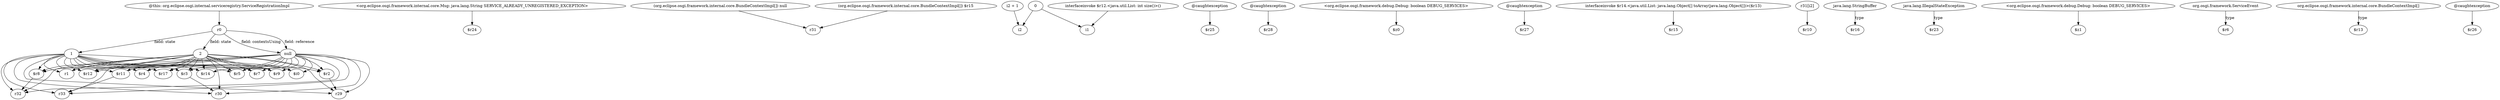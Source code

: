 digraph g {
0[label="1"]
1[label="$r11"]
0->1[label=""]
2[label="2"]
2->1[label=""]
3[label="<org.eclipse.osgi.framework.internal.core.Msg: java.lang.String SERVICE_ALREADY_UNREGISTERED_EXCEPTION>"]
4[label="$r24"]
3->4[label=""]
5[label="null"]
6[label="$r2"]
5->6[label=""]
7[label="r0"]
7->5[label="field: contextsUsing"]
7->5[label="field: reference"]
8[label="@this: org.eclipse.osgi.internal.serviceregistry.ServiceRegistrationImpl"]
8->7[label=""]
9[label="(org.eclipse.osgi.framework.internal.core.BundleContextImpl[]) null"]
10[label="r31"]
9->10[label=""]
11[label="$r4"]
2->11[label=""]
12[label="0"]
13[label="i2"]
12->13[label=""]
14[label="$r8"]
5->14[label=""]
15[label="$i0"]
0->15[label=""]
16[label="r1"]
5->16[label=""]
2->15[label=""]
0->11[label=""]
17[label="@caughtexception"]
18[label="$r25"]
17->18[label=""]
19[label="@caughtexception"]
20[label="$r28"]
19->20[label=""]
21[label="$r14"]
0->21[label=""]
22[label="$r17"]
5->22[label=""]
23[label="r30"]
5->23[label=""]
24[label="i1"]
12->24[label=""]
2->21[label=""]
25[label="<org.eclipse.osgi.framework.debug.Debug: boolean DEBUG_SERVICES>"]
26[label="$z0"]
25->26[label=""]
27[label="$r5"]
5->27[label=""]
28[label="@caughtexception"]
29[label="$r27"]
28->29[label=""]
30[label="$r7"]
0->30[label=""]
2->30[label=""]
31[label="interfaceinvoke $r14.<java.util.List: java.lang.Object[] toArray(java.lang.Object[])>($r13)"]
32[label="$r15"]
31->32[label=""]
33[label="r31[i2]"]
34[label="$r10"]
33->34[label=""]
35[label="$r3"]
2->35[label=""]
35->23[label=""]
36[label="interfaceinvoke $r12.<java.util.List: int size()>()"]
36->24[label=""]
37[label="r33"]
5->37[label=""]
0->35[label=""]
38[label="java.lang.StringBuffer"]
39[label="$r16"]
38->39[label="type"]
2->14[label=""]
1->37[label=""]
0->14[label=""]
40[label="$r12"]
2->40[label=""]
2->37[label=""]
0->40[label=""]
0->37[label=""]
41[label="$r9"]
0->41[label=""]
42[label="r29"]
5->42[label=""]
43[label="r32"]
0->43[label=""]
5->30[label=""]
2->43[label=""]
44[label="java.lang.IllegalStateException"]
45[label="$r23"]
44->45[label="type"]
5->1[label=""]
2->41[label=""]
5->35[label=""]
46[label="<org.eclipse.osgi.framework.debug.Debug: boolean DEBUG_SERVICES>"]
47[label="$z1"]
46->47[label=""]
2->16[label=""]
5->15[label=""]
0->16[label=""]
14->43[label=""]
5->11[label=""]
48[label="org.osgi.framework.ServiceEvent"]
49[label="$r6"]
48->49[label="type"]
5->43[label=""]
2->27[label=""]
2->6[label=""]
7->2[label="field: state"]
0->27[label=""]
0->6[label=""]
5->41[label=""]
50[label="i2 + 1"]
50->13[label=""]
2->22[label=""]
0->42[label=""]
0->22[label=""]
2->42[label=""]
51[label="org.eclipse.osgi.framework.internal.core.BundleContextImpl[]"]
52[label="$r13"]
51->52[label="type"]
6->42[label=""]
5->40[label=""]
53[label="(org.eclipse.osgi.framework.internal.core.BundleContextImpl[]) $r15"]
53->10[label=""]
54[label="@caughtexception"]
55[label="$r26"]
54->55[label=""]
2->23[label=""]
5->21[label=""]
0->23[label=""]
7->0[label="field: state"]
}